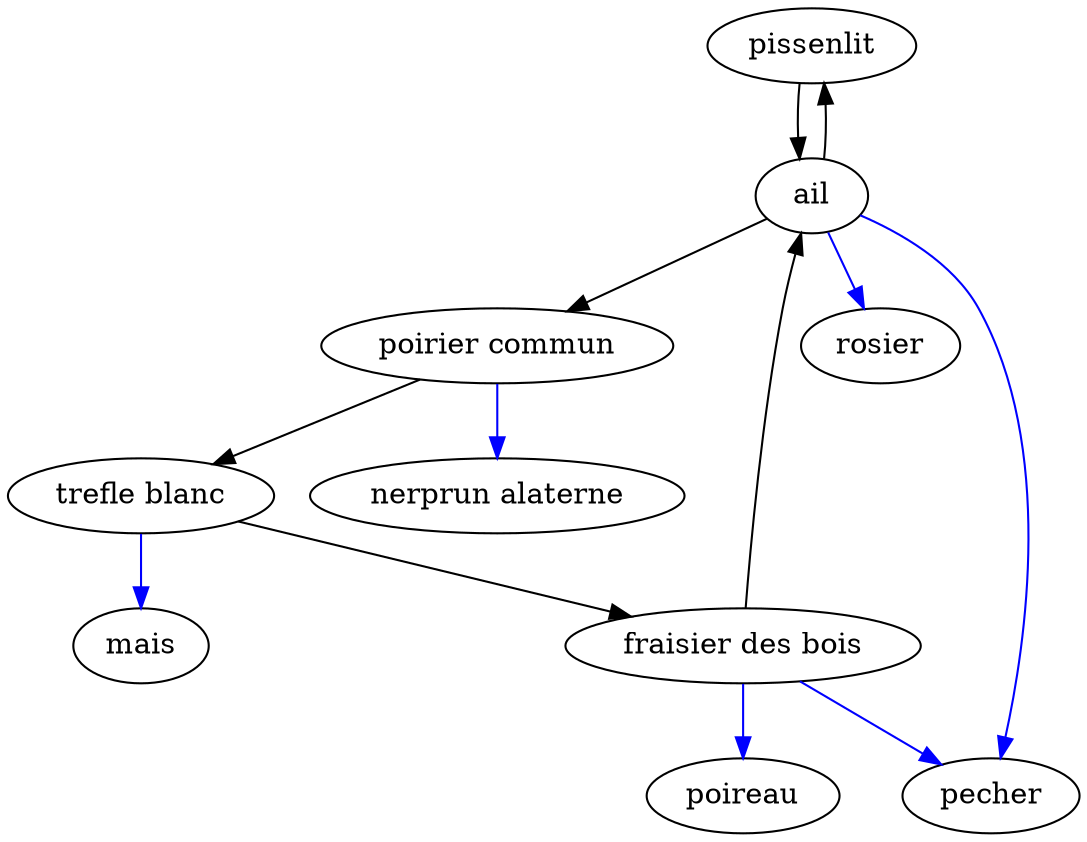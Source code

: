 digraph "Graphe du jardin complet" {
	pissenlit
	pissenlit -> ail
	ail
	ail -> "poirier commun"
	"poirier commun"
	"poirier commun" -> "trefle blanc"
	"trefle blanc"
	"trefle blanc" -> "fraisier des bois"
	"fraisier des bois"
	"fraisier des bois" -> ail
	ail
	ail -> pissenlit
	ail -> pecher [color=blue]
	ail -> rosier [color=blue]
	"poirier commun" -> "nerprun alaterne" [color=blue]
	"trefle blanc" -> mais [color=blue]
	"fraisier des bois" -> poireau [color=blue]
	"fraisier des bois" -> pecher [color=blue]
}
